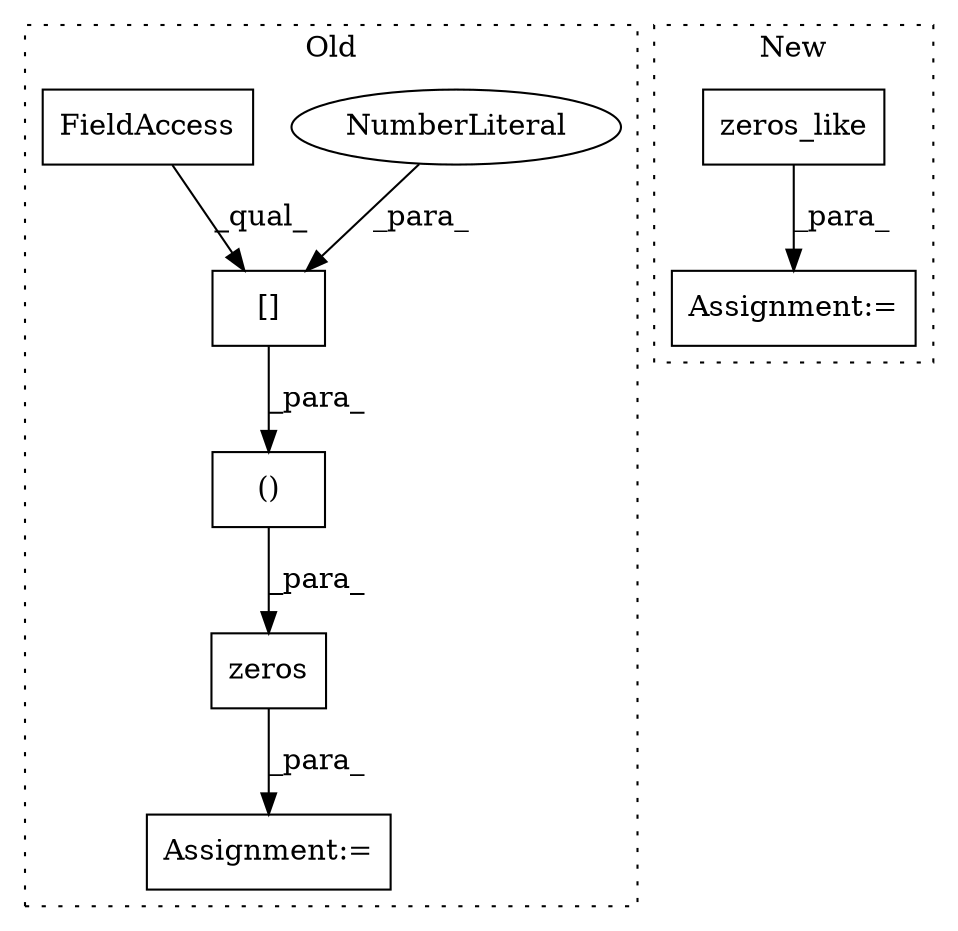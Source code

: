 digraph G {
subgraph cluster0 {
1 [label="zeros" a="32" s="1379,1424" l="11,2" shape="box"];
4 [label="Assignment:=" a="7" s="1372" l="1" shape="box"];
5 [label="()" a="106" s="1390" l="34" shape="box"];
6 [label="[]" a="2" s="1413,1423" l="9,1" shape="box"];
7 [label="NumberLiteral" a="34" s="1422" l="1" shape="ellipse"];
8 [label="FieldAccess" a="22" s="1413" l="8" shape="box"];
label = "Old";
style="dotted";
}
subgraph cluster1 {
2 [label="zeros_like" a="32" s="1339,1356" l="11,1" shape="box"];
3 [label="Assignment:=" a="7" s="1332" l="1" shape="box"];
label = "New";
style="dotted";
}
1 -> 4 [label="_para_"];
2 -> 3 [label="_para_"];
5 -> 1 [label="_para_"];
6 -> 5 [label="_para_"];
7 -> 6 [label="_para_"];
8 -> 6 [label="_qual_"];
}